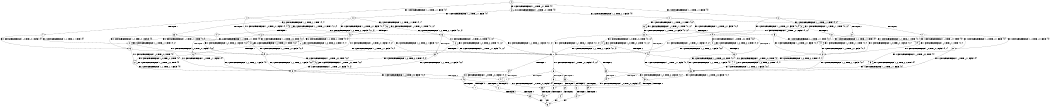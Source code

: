 digraph BCG {
size = "7, 10.5";
center = TRUE;
node [shape = circle];
0 [peripheries = 2];
0 -> 1 [label = "EX !1 !ATOMIC_EXCH_BRANCH (1, +1, TRUE, +1, 1, FALSE) !{0}"];
0 -> 2 [label = "EX !2 !ATOMIC_EXCH_BRANCH (1, +1, TRUE, +1, 1, FALSE) !{0}"];
0 -> 3 [label = "EX !0 !ATOMIC_EXCH_BRANCH (1, +0, TRUE, +0, 1, TRUE) !{0}"];
1 -> 4 [label = "TERMINATE !1"];
1 -> 5 [label = "EX !2 !ATOMIC_EXCH_BRANCH (1, +1, TRUE, +1, 1, TRUE) !{0, 1}"];
1 -> 6 [label = "EX !0 !ATOMIC_EXCH_BRANCH (1, +0, TRUE, +0, 1, FALSE) !{0, 1}"];
2 -> 7 [label = "TERMINATE !2"];
2 -> 8 [label = "EX !1 !ATOMIC_EXCH_BRANCH (1, +1, TRUE, +1, 1, TRUE) !{0, 2}"];
2 -> 9 [label = "EX !0 !ATOMIC_EXCH_BRANCH (1, +0, TRUE, +0, 1, FALSE) !{0, 2}"];
3 -> 10 [label = "EX !1 !ATOMIC_EXCH_BRANCH (1, +1, TRUE, +1, 1, FALSE) !{0}"];
3 -> 11 [label = "EX !2 !ATOMIC_EXCH_BRANCH (1, +1, TRUE, +1, 1, FALSE) !{0}"];
3 -> 3 [label = "EX !0 !ATOMIC_EXCH_BRANCH (1, +0, TRUE, +0, 1, TRUE) !{0}"];
4 -> 12 [label = "EX !2 !ATOMIC_EXCH_BRANCH (1, +1, TRUE, +1, 1, TRUE) !{0}"];
4 -> 13 [label = "EX !0 !ATOMIC_EXCH_BRANCH (1, +0, TRUE, +0, 1, FALSE) !{0}"];
5 -> 14 [label = "TERMINATE !1"];
5 -> 15 [label = "EX !0 !ATOMIC_EXCH_BRANCH (1, +0, TRUE, +0, 1, FALSE) !{0, 1, 2}"];
5 -> 5 [label = "EX !2 !ATOMIC_EXCH_BRANCH (1, +1, TRUE, +1, 1, TRUE) !{0, 1, 2}"];
6 -> 16 [label = "TERMINATE !1"];
6 -> 17 [label = "EX !2 !ATOMIC_EXCH_BRANCH (1, +1, TRUE, +1, 1, FALSE) !{0, 1}"];
6 -> 18 [label = "EX !0 !ATOMIC_EXCH_BRANCH (1, +0, TRUE, +0, 2, TRUE) !{0, 1}"];
7 -> 19 [label = "EX !1 !ATOMIC_EXCH_BRANCH (1, +1, TRUE, +1, 1, TRUE) !{0}"];
7 -> 20 [label = "EX !0 !ATOMIC_EXCH_BRANCH (1, +0, TRUE, +0, 1, FALSE) !{0}"];
8 -> 21 [label = "TERMINATE !2"];
8 -> 22 [label = "EX !0 !ATOMIC_EXCH_BRANCH (1, +0, TRUE, +0, 1, FALSE) !{0, 1, 2}"];
8 -> 8 [label = "EX !1 !ATOMIC_EXCH_BRANCH (1, +1, TRUE, +1, 1, TRUE) !{0, 1, 2}"];
9 -> 23 [label = "TERMINATE !2"];
9 -> 17 [label = "EX !1 !ATOMIC_EXCH_BRANCH (1, +1, TRUE, +1, 1, FALSE) !{0, 2}"];
9 -> 24 [label = "EX !0 !ATOMIC_EXCH_BRANCH (1, +0, TRUE, +0, 2, TRUE) !{0, 2}"];
10 -> 25 [label = "TERMINATE !1"];
10 -> 26 [label = "EX !2 !ATOMIC_EXCH_BRANCH (1, +1, TRUE, +1, 1, TRUE) !{0, 1}"];
10 -> 6 [label = "EX !0 !ATOMIC_EXCH_BRANCH (1, +0, TRUE, +0, 1, FALSE) !{0, 1}"];
11 -> 27 [label = "TERMINATE !2"];
11 -> 28 [label = "EX !1 !ATOMIC_EXCH_BRANCH (1, +1, TRUE, +1, 1, TRUE) !{0, 2}"];
11 -> 9 [label = "EX !0 !ATOMIC_EXCH_BRANCH (1, +0, TRUE, +0, 1, FALSE) !{0, 2}"];
12 -> 29 [label = "EX !0 !ATOMIC_EXCH_BRANCH (1, +0, TRUE, +0, 1, FALSE) !{0, 2}"];
12 -> 12 [label = "EX !2 !ATOMIC_EXCH_BRANCH (1, +1, TRUE, +1, 1, TRUE) !{0, 2}"];
13 -> 30 [label = "EX !2 !ATOMIC_EXCH_BRANCH (1, +1, TRUE, +1, 1, FALSE) !{0}"];
13 -> 31 [label = "EX !0 !ATOMIC_EXCH_BRANCH (1, +0, TRUE, +0, 2, TRUE) !{0}"];
14 -> 29 [label = "EX !0 !ATOMIC_EXCH_BRANCH (1, +0, TRUE, +0, 1, FALSE) !{0, 2}"];
14 -> 12 [label = "EX !2 !ATOMIC_EXCH_BRANCH (1, +1, TRUE, +1, 1, TRUE) !{0, 2}"];
15 -> 32 [label = "TERMINATE !1"];
15 -> 17 [label = "EX !2 !ATOMIC_EXCH_BRANCH (1, +1, TRUE, +1, 1, FALSE) !{0, 1, 2}"];
15 -> 33 [label = "EX !0 !ATOMIC_EXCH_BRANCH (1, +0, TRUE, +0, 2, TRUE) !{0, 1, 2}"];
16 -> 30 [label = "EX !2 !ATOMIC_EXCH_BRANCH (1, +1, TRUE, +1, 1, FALSE) !{0}"];
16 -> 31 [label = "EX !0 !ATOMIC_EXCH_BRANCH (1, +0, TRUE, +0, 2, TRUE) !{0}"];
17 -> 34 [label = "TERMINATE !1"];
17 -> 35 [label = "TERMINATE !2"];
17 -> 36 [label = "EX !0 !ATOMIC_EXCH_BRANCH (1, +0, TRUE, +0, 2, FALSE) !{0, 1, 2}"];
18 -> 16 [label = "TERMINATE !1"];
18 -> 17 [label = "EX !2 !ATOMIC_EXCH_BRANCH (1, +1, TRUE, +1, 1, FALSE) !{0, 1}"];
18 -> 18 [label = "EX !0 !ATOMIC_EXCH_BRANCH (1, +0, TRUE, +0, 2, TRUE) !{0, 1}"];
19 -> 37 [label = "EX !0 !ATOMIC_EXCH_BRANCH (1, +0, TRUE, +0, 1, FALSE) !{0, 1}"];
19 -> 19 [label = "EX !1 !ATOMIC_EXCH_BRANCH (1, +1, TRUE, +1, 1, TRUE) !{0, 1}"];
20 -> 38 [label = "EX !1 !ATOMIC_EXCH_BRANCH (1, +1, TRUE, +1, 1, FALSE) !{0}"];
20 -> 39 [label = "EX !0 !ATOMIC_EXCH_BRANCH (1, +0, TRUE, +0, 2, TRUE) !{0}"];
21 -> 37 [label = "EX !0 !ATOMIC_EXCH_BRANCH (1, +0, TRUE, +0, 1, FALSE) !{0, 1}"];
21 -> 19 [label = "EX !1 !ATOMIC_EXCH_BRANCH (1, +1, TRUE, +1, 1, TRUE) !{0, 1}"];
22 -> 40 [label = "TERMINATE !2"];
22 -> 17 [label = "EX !1 !ATOMIC_EXCH_BRANCH (1, +1, TRUE, +1, 1, FALSE) !{0, 1, 2}"];
22 -> 41 [label = "EX !0 !ATOMIC_EXCH_BRANCH (1, +0, TRUE, +0, 2, TRUE) !{0, 1, 2}"];
23 -> 38 [label = "EX !1 !ATOMIC_EXCH_BRANCH (1, +1, TRUE, +1, 1, FALSE) !{0}"];
23 -> 39 [label = "EX !0 !ATOMIC_EXCH_BRANCH (1, +0, TRUE, +0, 2, TRUE) !{0}"];
24 -> 23 [label = "TERMINATE !2"];
24 -> 17 [label = "EX !1 !ATOMIC_EXCH_BRANCH (1, +1, TRUE, +1, 1, FALSE) !{0, 2}"];
24 -> 24 [label = "EX !0 !ATOMIC_EXCH_BRANCH (1, +0, TRUE, +0, 2, TRUE) !{0, 2}"];
25 -> 42 [label = "EX !2 !ATOMIC_EXCH_BRANCH (1, +1, TRUE, +1, 1, TRUE) !{0}"];
25 -> 13 [label = "EX !0 !ATOMIC_EXCH_BRANCH (1, +0, TRUE, +0, 1, FALSE) !{0}"];
26 -> 43 [label = "TERMINATE !1"];
26 -> 26 [label = "EX !2 !ATOMIC_EXCH_BRANCH (1, +1, TRUE, +1, 1, TRUE) !{0, 1, 2}"];
26 -> 15 [label = "EX !0 !ATOMIC_EXCH_BRANCH (1, +0, TRUE, +0, 1, FALSE) !{0, 1, 2}"];
27 -> 44 [label = "EX !1 !ATOMIC_EXCH_BRANCH (1, +1, TRUE, +1, 1, TRUE) !{0}"];
27 -> 20 [label = "EX !0 !ATOMIC_EXCH_BRANCH (1, +0, TRUE, +0, 1, FALSE) !{0}"];
28 -> 45 [label = "TERMINATE !2"];
28 -> 28 [label = "EX !1 !ATOMIC_EXCH_BRANCH (1, +1, TRUE, +1, 1, TRUE) !{0, 1, 2}"];
28 -> 22 [label = "EX !0 !ATOMIC_EXCH_BRANCH (1, +0, TRUE, +0, 1, FALSE) !{0, 1, 2}"];
29 -> 30 [label = "EX !2 !ATOMIC_EXCH_BRANCH (1, +1, TRUE, +1, 1, FALSE) !{0, 2}"];
29 -> 46 [label = "EX !0 !ATOMIC_EXCH_BRANCH (1, +0, TRUE, +0, 2, TRUE) !{0, 2}"];
30 -> 47 [label = "TERMINATE !2"];
30 -> 48 [label = "EX !0 !ATOMIC_EXCH_BRANCH (1, +0, TRUE, +0, 2, FALSE) !{0, 2}"];
31 -> 30 [label = "EX !2 !ATOMIC_EXCH_BRANCH (1, +1, TRUE, +1, 1, FALSE) !{0}"];
31 -> 31 [label = "EX !0 !ATOMIC_EXCH_BRANCH (1, +0, TRUE, +0, 2, TRUE) !{0}"];
32 -> 30 [label = "EX !2 !ATOMIC_EXCH_BRANCH (1, +1, TRUE, +1, 1, FALSE) !{0, 2}"];
32 -> 46 [label = "EX !0 !ATOMIC_EXCH_BRANCH (1, +0, TRUE, +0, 2, TRUE) !{0, 2}"];
33 -> 32 [label = "TERMINATE !1"];
33 -> 17 [label = "EX !2 !ATOMIC_EXCH_BRANCH (1, +1, TRUE, +1, 1, FALSE) !{0, 1, 2}"];
33 -> 33 [label = "EX !0 !ATOMIC_EXCH_BRANCH (1, +0, TRUE, +0, 2, TRUE) !{0, 1, 2}"];
34 -> 47 [label = "TERMINATE !2"];
34 -> 48 [label = "EX !0 !ATOMIC_EXCH_BRANCH (1, +0, TRUE, +0, 2, FALSE) !{0, 2}"];
35 -> 49 [label = "TERMINATE !1"];
35 -> 50 [label = "EX !0 !ATOMIC_EXCH_BRANCH (1, +0, TRUE, +0, 2, FALSE) !{0, 1}"];
36 -> 51 [label = "TERMINATE !1"];
36 -> 52 [label = "TERMINATE !2"];
36 -> 53 [label = "TERMINATE !0"];
37 -> 38 [label = "EX !1 !ATOMIC_EXCH_BRANCH (1, +1, TRUE, +1, 1, FALSE) !{0, 1}"];
37 -> 54 [label = "EX !0 !ATOMIC_EXCH_BRANCH (1, +0, TRUE, +0, 2, TRUE) !{0, 1}"];
38 -> 49 [label = "TERMINATE !1"];
38 -> 50 [label = "EX !0 !ATOMIC_EXCH_BRANCH (1, +0, TRUE, +0, 2, FALSE) !{0, 1}"];
39 -> 38 [label = "EX !1 !ATOMIC_EXCH_BRANCH (1, +1, TRUE, +1, 1, FALSE) !{0}"];
39 -> 39 [label = "EX !0 !ATOMIC_EXCH_BRANCH (1, +0, TRUE, +0, 2, TRUE) !{0}"];
40 -> 38 [label = "EX !1 !ATOMIC_EXCH_BRANCH (1, +1, TRUE, +1, 1, FALSE) !{0, 1}"];
40 -> 54 [label = "EX !0 !ATOMIC_EXCH_BRANCH (1, +0, TRUE, +0, 2, TRUE) !{0, 1}"];
41 -> 40 [label = "TERMINATE !2"];
41 -> 17 [label = "EX !1 !ATOMIC_EXCH_BRANCH (1, +1, TRUE, +1, 1, FALSE) !{0, 1, 2}"];
41 -> 41 [label = "EX !0 !ATOMIC_EXCH_BRANCH (1, +0, TRUE, +0, 2, TRUE) !{0, 1, 2}"];
42 -> 42 [label = "EX !2 !ATOMIC_EXCH_BRANCH (1, +1, TRUE, +1, 1, TRUE) !{0, 2}"];
42 -> 29 [label = "EX !0 !ATOMIC_EXCH_BRANCH (1, +0, TRUE, +0, 1, FALSE) !{0, 2}"];
43 -> 42 [label = "EX !2 !ATOMIC_EXCH_BRANCH (1, +1, TRUE, +1, 1, TRUE) !{0, 2}"];
43 -> 29 [label = "EX !0 !ATOMIC_EXCH_BRANCH (1, +0, TRUE, +0, 1, FALSE) !{0, 2}"];
44 -> 44 [label = "EX !1 !ATOMIC_EXCH_BRANCH (1, +1, TRUE, +1, 1, TRUE) !{0, 1}"];
44 -> 37 [label = "EX !0 !ATOMIC_EXCH_BRANCH (1, +0, TRUE, +0, 1, FALSE) !{0, 1}"];
45 -> 44 [label = "EX !1 !ATOMIC_EXCH_BRANCH (1, +1, TRUE, +1, 1, TRUE) !{0, 1}"];
45 -> 37 [label = "EX !0 !ATOMIC_EXCH_BRANCH (1, +0, TRUE, +0, 1, FALSE) !{0, 1}"];
46 -> 30 [label = "EX !2 !ATOMIC_EXCH_BRANCH (1, +1, TRUE, +1, 1, FALSE) !{0, 2}"];
46 -> 46 [label = "EX !0 !ATOMIC_EXCH_BRANCH (1, +0, TRUE, +0, 2, TRUE) !{0, 2}"];
47 -> 55 [label = "EX !0 !ATOMIC_EXCH_BRANCH (1, +0, TRUE, +0, 2, FALSE) !{0}"];
48 -> 56 [label = "TERMINATE !2"];
48 -> 57 [label = "TERMINATE !0"];
49 -> 55 [label = "EX !0 !ATOMIC_EXCH_BRANCH (1, +0, TRUE, +0, 2, FALSE) !{0}"];
50 -> 58 [label = "TERMINATE !1"];
50 -> 59 [label = "TERMINATE !0"];
51 -> 56 [label = "TERMINATE !2"];
51 -> 57 [label = "TERMINATE !0"];
52 -> 58 [label = "TERMINATE !1"];
52 -> 59 [label = "TERMINATE !0"];
53 -> 60 [label = "TERMINATE !1"];
53 -> 61 [label = "TERMINATE !2"];
54 -> 38 [label = "EX !1 !ATOMIC_EXCH_BRANCH (1, +1, TRUE, +1, 1, FALSE) !{0, 1}"];
54 -> 54 [label = "EX !0 !ATOMIC_EXCH_BRANCH (1, +0, TRUE, +0, 2, TRUE) !{0, 1}"];
55 -> 62 [label = "TERMINATE !0"];
56 -> 62 [label = "TERMINATE !0"];
57 -> 63 [label = "TERMINATE !2"];
58 -> 62 [label = "TERMINATE !0"];
59 -> 64 [label = "TERMINATE !1"];
60 -> 65 [label = "TERMINATE !2"];
61 -> 64 [label = "TERMINATE !1"];
62 -> 66 [label = "exit"];
63 -> 66 [label = "exit"];
64 -> 66 [label = "exit"];
65 -> 66 [label = "exit"];
}
